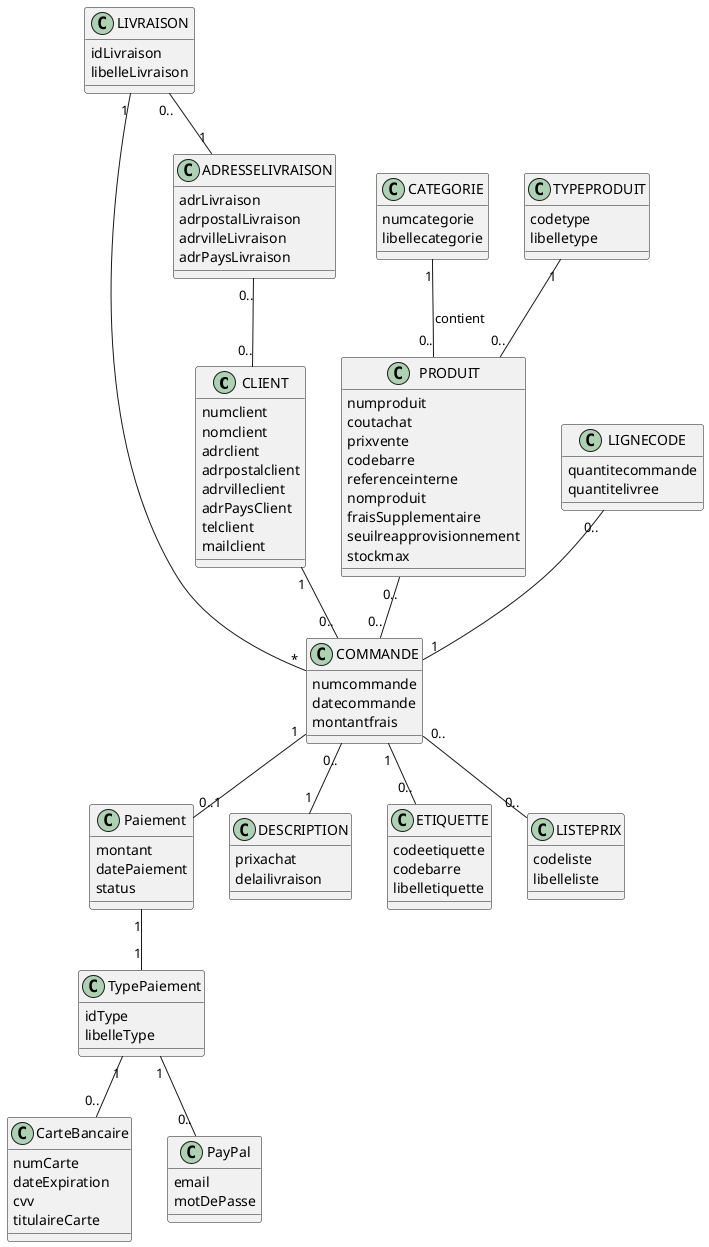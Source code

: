 @startuml DC
' Définition des classes
class CLIENT {
    
numclient
nomclient
adrclient
adrpostalclient
adrvilleclient
adrPaysClient
telclient
mailclient
}

class COMMANDE {
    
numcommande
datecommande
montantfrais
}

class Paiement {
    
montant
datePaiement
status
}

class CarteBancaire {
    
numCarte
dateExpiration
cvv
titulaireCarte
}

class PayPal {
    
email
motDePasse
}

class TypePaiement {
    
idType
libelleType
}

class DESCRIPTION {
    
prixachat
delailivraison
}

class ETIQUETTE {
    
codeetiquette
codebarre
libelletiquette
}

class LISTEPRIX {
    
codeliste
libelleliste
}

class LIVRAISON{

idLivraison
libelleLivraison

}

class ADRESSELIVRAISON{

adrLivraison
adrpostalLivraison
adrvilleLivraison
adrPaysLivraison

}

class PRODUIT {
    
numproduit
coutachat
prixvente
codebarre
referenceinterne
nomproduit
fraisSupplementaire
seuilreapprovisionnement
stockmax
}

class CATEGORIE {
    
numcategorie
libellecategorie
}

class TYPEPRODUIT {
    
codetype
libelletype
}

class LIGNECODE {
    
quantitecommande
quantitelivree
}

' Relations
LIVRAISON "0.." -- "1" ADRESSELIVRAISON
LIVRAISON "1" -- "*" COMMANDE
ADRESSELIVRAISON "0.." -- "0.." CLIENT
CLIENT "1" -- "0.." COMMANDE
COMMANDE "0.." -- "1" DESCRIPTION
COMMANDE "1" -- "0.." ETIQUETTE
COMMANDE "0.." -- "0.." LISTEPRIX
PRODUIT "0.." -- "0.." COMMANDE
CATEGORIE "1" -- "0.." PRODUIT : contient
TYPEPRODUIT "1" -- "0.." PRODUIT
LIGNECODE "0.." -- "1" COMMANDE
COMMANDE "1" -- "0..1" Paiement

' Associations Paiement, méthodes de paiement et TypePaiement
Paiement "1" -- "1" TypePaiement
TypePaiement "1" -- "0.." CarteBancaire
TypePaiement "1" -- "0.." PayPal
@enduml